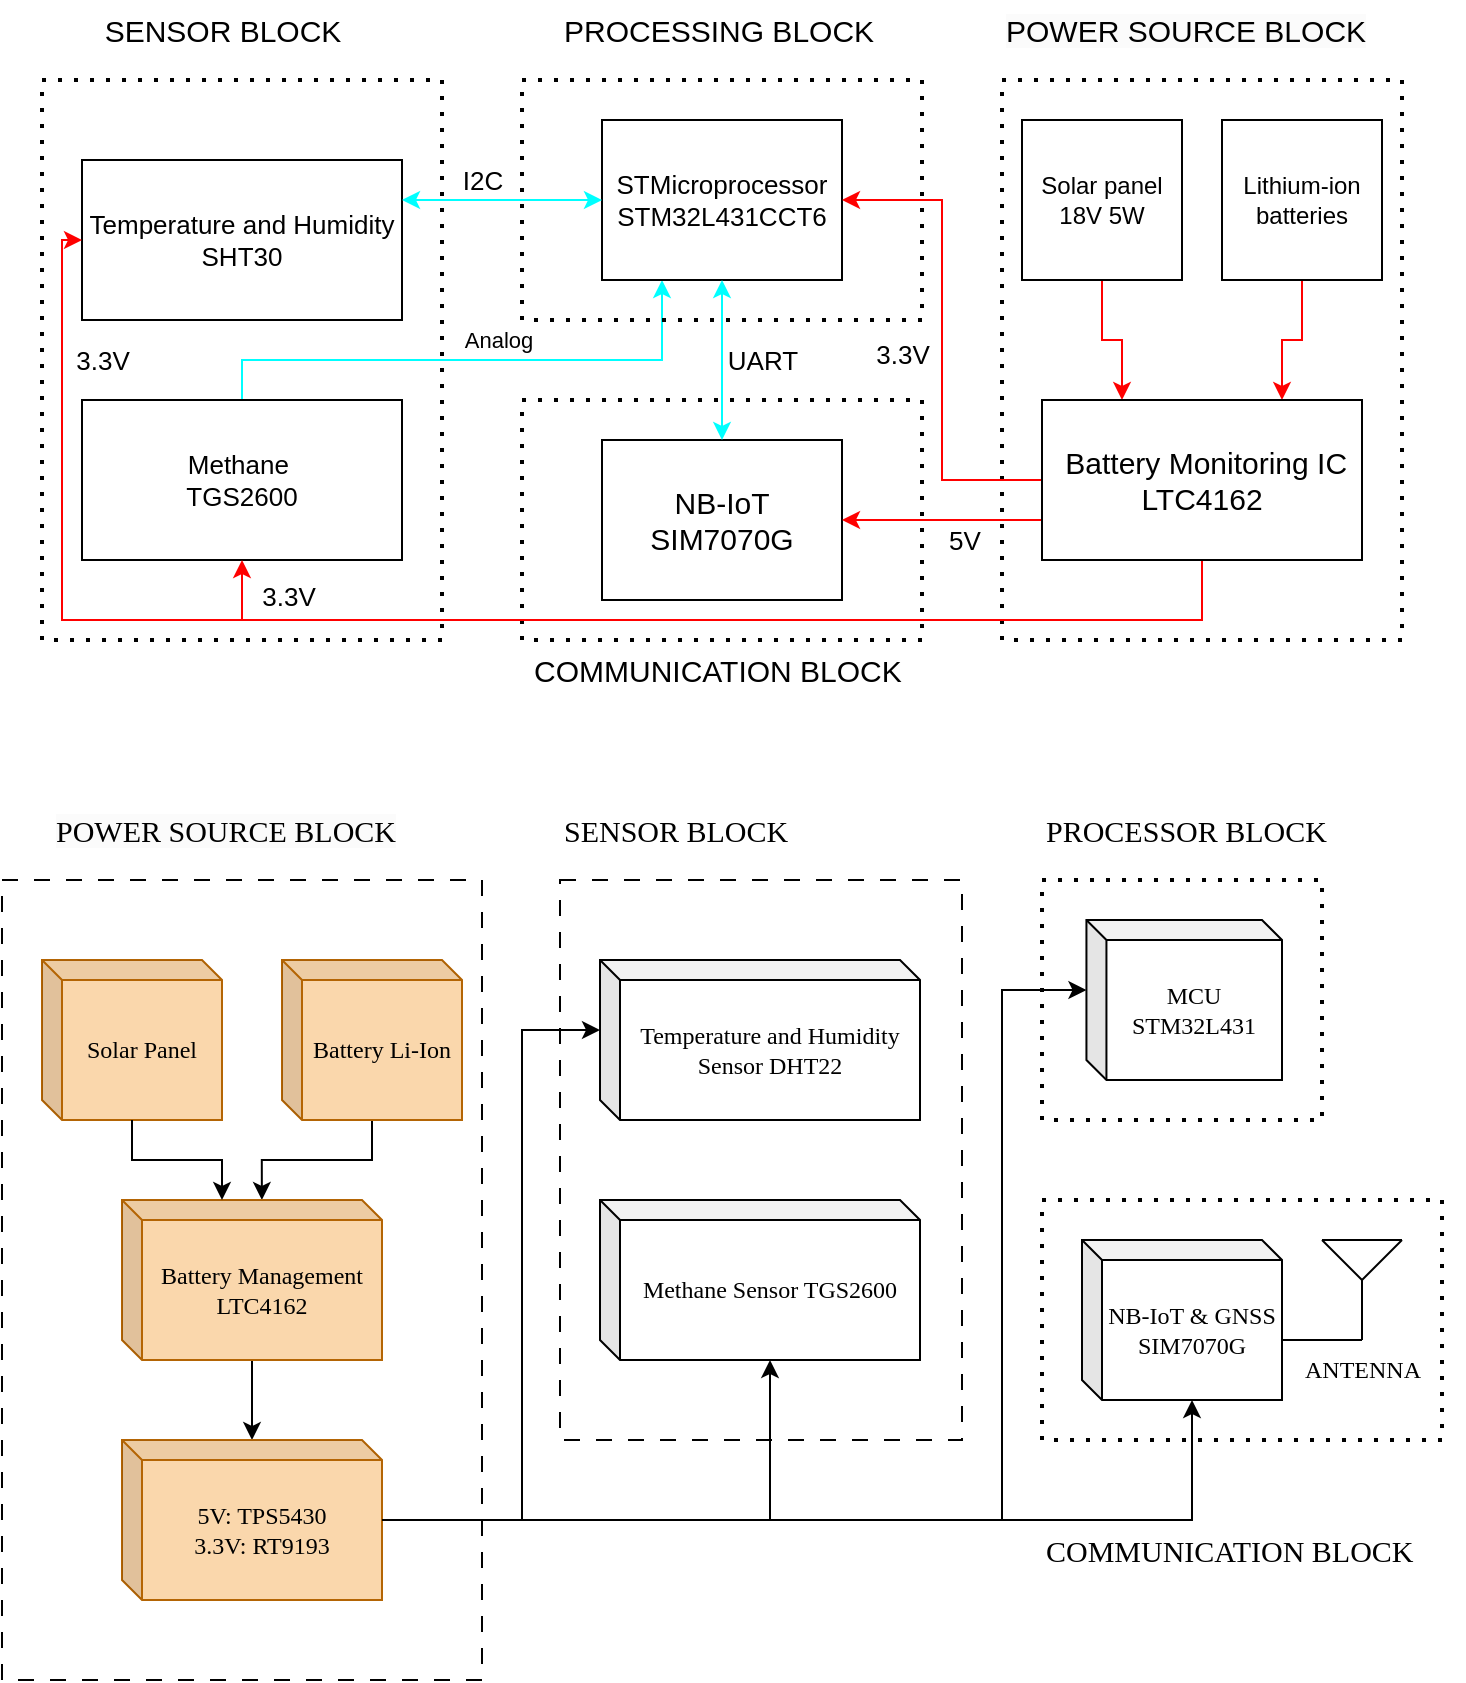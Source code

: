 <mxfile version="24.7.7">
  <diagram name="Trang-1" id="wszEbrUYoofNr2Puhn1D">
    <mxGraphModel dx="1000" dy="497" grid="1" gridSize="10" guides="1" tooltips="1" connect="1" arrows="1" fold="1" page="1" pageScale="1" pageWidth="827" pageHeight="1169" math="0" shadow="0">
      <root>
        <mxCell id="0" />
        <mxCell id="1" parent="0" />
        <mxCell id="U-XzuEs5Ypaxx3JCRTdt-22" value="" style="edgeStyle=orthogonalEdgeStyle;rounded=0;orthogonalLoop=1;jettySize=auto;html=1;entryX=0.25;entryY=0;entryDx=0;entryDy=0;strokeColor=#FF0000;" parent="1" source="eQCYtkuC7nbkRMiBcqjl-1" target="U-XzuEs5Ypaxx3JCRTdt-13" edge="1">
          <mxGeometry relative="1" as="geometry" />
        </mxCell>
        <mxCell id="eQCYtkuC7nbkRMiBcqjl-1" value="&lt;font style=&quot;font-size: 12px;&quot;&gt;Solar panel 18V 5W&lt;/font&gt;" style="rounded=0;whiteSpace=wrap;html=1;" parent="1" vertex="1">
          <mxGeometry x="570" y="180" width="80" height="80" as="geometry" />
        </mxCell>
        <mxCell id="U-XzuEs5Ypaxx3JCRTdt-19" value="" style="edgeStyle=orthogonalEdgeStyle;rounded=0;orthogonalLoop=1;jettySize=auto;html=1;entryX=0.25;entryY=1;entryDx=0;entryDy=0;fillColor=#dae8fc;strokeColor=#00FFFF;" parent="1" source="eQCYtkuC7nbkRMiBcqjl-4" target="eQCYtkuC7nbkRMiBcqjl-6" edge="1">
          <mxGeometry relative="1" as="geometry">
            <Array as="points">
              <mxPoint x="180" y="300" />
              <mxPoint x="390" y="300" />
            </Array>
          </mxGeometry>
        </mxCell>
        <mxCell id="U-XzuEs5Ypaxx3JCRTdt-21" value="Analog" style="edgeLabel;html=1;align=center;verticalAlign=middle;resizable=0;points=[];" parent="U-XzuEs5Ypaxx3JCRTdt-19" vertex="1" connectable="0">
          <mxGeometry x="0.096" y="2" relative="1" as="geometry">
            <mxPoint y="-8" as="offset" />
          </mxGeometry>
        </mxCell>
        <mxCell id="eQCYtkuC7nbkRMiBcqjl-4" value="&lt;font style=&quot;font-size: 13px;&quot;&gt;Methane&amp;nbsp;&lt;/font&gt;&lt;div&gt;&lt;font style=&quot;font-size: 13px;&quot;&gt;TGS2600&lt;/font&gt;&lt;/div&gt;" style="whiteSpace=wrap;html=1;rounded=0;fontSize=11;" parent="1" vertex="1">
          <mxGeometry x="100" y="320" width="160" height="80" as="geometry" />
        </mxCell>
        <mxCell id="eQCYtkuC7nbkRMiBcqjl-6" value="&lt;font style=&quot;font-size: 13px;&quot;&gt;STMicroprocessor&lt;/font&gt;&lt;div&gt;&lt;font style=&quot;font-size: 13px;&quot;&gt;STM32L431CCT6&lt;/font&gt;&lt;/div&gt;" style="whiteSpace=wrap;html=1;rounded=0;fontSize=11;" parent="1" vertex="1">
          <mxGeometry x="360" y="180" width="120" height="80" as="geometry" />
        </mxCell>
        <mxCell id="eQCYtkuC7nbkRMiBcqjl-8" value="&lt;span style=&quot;font-size: 15px;&quot;&gt;NB-IoT&lt;/span&gt;&lt;div&gt;&lt;span style=&quot;font-size: 15px;&quot;&gt;SIM7070G&lt;/span&gt;&lt;/div&gt;" style="whiteSpace=wrap;html=1;rounded=0;" parent="1" vertex="1">
          <mxGeometry x="360" y="340" width="120" height="80" as="geometry" />
        </mxCell>
        <mxCell id="pGBGi0vny768YRediHE3-10" value="&lt;font style=&quot;font-size: 13px;&quot;&gt;Temperature and Humidity&lt;/font&gt;&lt;div style=&quot;&quot;&gt;&lt;font style=&quot;font-size: 13px;&quot;&gt;SHT30&lt;/font&gt;&lt;/div&gt;" style="whiteSpace=wrap;html=1;rounded=0;fontSize=11;" parent="1" vertex="1">
          <mxGeometry x="100" y="200" width="160" height="80" as="geometry" />
        </mxCell>
        <mxCell id="pGBGi0vny768YRediHE3-11" value="" style="endArrow=none;dashed=1;html=1;dashPattern=1 3;strokeWidth=2;rounded=0;" parent="1" edge="1">
          <mxGeometry width="50" height="50" relative="1" as="geometry">
            <mxPoint x="80" y="160" as="sourcePoint" />
            <mxPoint x="80" y="160" as="targetPoint" />
            <Array as="points">
              <mxPoint x="280" y="160" />
              <mxPoint x="280" y="440" />
              <mxPoint x="80" y="440" />
            </Array>
          </mxGeometry>
        </mxCell>
        <mxCell id="pGBGi0vny768YRediHE3-15" value="&lt;font style=&quot;font-size: 15px;&quot;&gt;SENSOR BLOCK&lt;/font&gt;" style="edgeLabel;html=1;align=center;verticalAlign=middle;resizable=0;points=[];" parent="pGBGi0vny768YRediHE3-11" vertex="1" connectable="0">
          <mxGeometry x="-0.844" y="-1" relative="1" as="geometry">
            <mxPoint x="15" y="-26" as="offset" />
          </mxGeometry>
        </mxCell>
        <mxCell id="LnFdeh9nEFNBNoWjX4JL-2" value="&lt;div style=&quot;text-align: center;&quot;&gt;&lt;span style=&quot;background-color: initial; font-size: 15px;&quot;&gt;PROCESSING BLOCK&lt;/span&gt;&lt;/div&gt;" style="text;whiteSpace=wrap;html=1;" parent="1" vertex="1">
          <mxGeometry x="339" y="120" width="181" height="30" as="geometry" />
        </mxCell>
        <mxCell id="LnFdeh9nEFNBNoWjX4JL-4" value="&lt;div style=&quot;text-align: center;&quot;&gt;&lt;span style=&quot;background-color: initial; font-size: 15px;&quot;&gt;COMMUNICATION BLOCK&lt;/span&gt;&lt;/div&gt;" style="text;whiteSpace=wrap;html=1;" parent="1" vertex="1">
          <mxGeometry x="324" y="440" width="211" height="40" as="geometry" />
        </mxCell>
        <mxCell id="U-XzuEs5Ypaxx3JCRTdt-2" value="" style="endArrow=none;dashed=1;html=1;dashPattern=1 3;strokeWidth=2;rounded=0;" parent="1" edge="1">
          <mxGeometry width="50" height="50" relative="1" as="geometry">
            <mxPoint x="320" y="160" as="sourcePoint" />
            <mxPoint x="320" y="160" as="targetPoint" />
            <Array as="points">
              <mxPoint x="520" y="160" />
              <mxPoint x="520" y="280" />
              <mxPoint x="320" y="280" />
            </Array>
          </mxGeometry>
        </mxCell>
        <mxCell id="U-XzuEs5Ypaxx3JCRTdt-4" value="" style="endArrow=none;dashed=1;html=1;dashPattern=1 3;strokeWidth=2;rounded=0;" parent="1" edge="1">
          <mxGeometry width="50" height="50" relative="1" as="geometry">
            <mxPoint x="320" y="320" as="sourcePoint" />
            <mxPoint x="320" y="320" as="targetPoint" />
            <Array as="points">
              <mxPoint x="520" y="320" />
              <mxPoint x="520" y="440" />
              <mxPoint x="320" y="440" />
            </Array>
          </mxGeometry>
        </mxCell>
        <mxCell id="U-XzuEs5Ypaxx3JCRTdt-5" value="" style="endArrow=none;dashed=1;html=1;dashPattern=1 3;strokeWidth=2;rounded=0;" parent="1" edge="1">
          <mxGeometry width="50" height="50" relative="1" as="geometry">
            <mxPoint x="560" y="160" as="sourcePoint" />
            <mxPoint x="560" y="160" as="targetPoint" />
            <Array as="points">
              <mxPoint x="760" y="160" />
              <mxPoint x="760" y="440" />
              <mxPoint x="560" y="440" />
            </Array>
          </mxGeometry>
        </mxCell>
        <mxCell id="U-XzuEs5Ypaxx3JCRTdt-10" value="&lt;span style=&quot;color: rgb(0, 0, 0); font-family: Helvetica; font-size: 15px; font-style: normal; font-variant-ligatures: normal; font-variant-caps: normal; font-weight: 400; letter-spacing: normal; orphans: 2; text-align: center; text-indent: 0px; text-transform: none; widows: 2; word-spacing: 0px; -webkit-text-stroke-width: 0px; white-space: normal; background-color: rgb(251, 251, 251); text-decoration-thickness: initial; text-decoration-style: initial; text-decoration-color: initial; display: inline !important; float: none;&quot;&gt;POWER SOURCE BLOCK&lt;/span&gt;" style="text;whiteSpace=wrap;html=1;" parent="1" vertex="1">
          <mxGeometry x="560" y="120" width="190" height="40" as="geometry" />
        </mxCell>
        <mxCell id="U-XzuEs5Ypaxx3JCRTdt-24" value="" style="edgeStyle=orthogonalEdgeStyle;rounded=0;orthogonalLoop=1;jettySize=auto;html=1;entryX=0.75;entryY=0;entryDx=0;entryDy=0;strokeColor=#FF0000;" parent="1" source="U-XzuEs5Ypaxx3JCRTdt-12" target="U-XzuEs5Ypaxx3JCRTdt-13" edge="1">
          <mxGeometry relative="1" as="geometry" />
        </mxCell>
        <mxCell id="U-XzuEs5Ypaxx3JCRTdt-12" value="Lithium-ion batteries" style="rounded=0;whiteSpace=wrap;html=1;" parent="1" vertex="1">
          <mxGeometry x="670" y="180" width="80" height="80" as="geometry" />
        </mxCell>
        <mxCell id="U-XzuEs5Ypaxx3JCRTdt-16" value="" style="edgeStyle=orthogonalEdgeStyle;rounded=0;orthogonalLoop=1;jettySize=auto;html=1;exitX=0;exitY=0.75;exitDx=0;exitDy=0;strokeColor=#FF0000;" parent="1" source="U-XzuEs5Ypaxx3JCRTdt-13" target="eQCYtkuC7nbkRMiBcqjl-8" edge="1">
          <mxGeometry relative="1" as="geometry" />
        </mxCell>
        <mxCell id="U-XzuEs5Ypaxx3JCRTdt-17" value="5V" style="edgeLabel;html=1;align=center;verticalAlign=middle;resizable=0;points=[];fontSize=13;" parent="U-XzuEs5Ypaxx3JCRTdt-16" vertex="1" connectable="0">
          <mxGeometry x="-0.367" y="-2" relative="1" as="geometry">
            <mxPoint x="-8" y="12" as="offset" />
          </mxGeometry>
        </mxCell>
        <mxCell id="U-XzuEs5Ypaxx3JCRTdt-27" style="edgeStyle=orthogonalEdgeStyle;rounded=0;orthogonalLoop=1;jettySize=auto;html=1;entryX=1;entryY=0.5;entryDx=0;entryDy=0;strokeColor=#FF0000;" parent="1" source="U-XzuEs5Ypaxx3JCRTdt-13" target="eQCYtkuC7nbkRMiBcqjl-6" edge="1">
          <mxGeometry relative="1" as="geometry" />
        </mxCell>
        <mxCell id="U-XzuEs5Ypaxx3JCRTdt-28" value="3.3V" style="edgeLabel;html=1;align=center;verticalAlign=middle;resizable=0;points=[];fontSize=13;" parent="U-XzuEs5Ypaxx3JCRTdt-27" vertex="1" connectable="0">
          <mxGeometry x="-0.053" y="-1" relative="1" as="geometry">
            <mxPoint x="-21" as="offset" />
          </mxGeometry>
        </mxCell>
        <mxCell id="U-XzuEs5Ypaxx3JCRTdt-33" style="edgeStyle=orthogonalEdgeStyle;rounded=0;orthogonalLoop=1;jettySize=auto;html=1;entryX=0.5;entryY=1;entryDx=0;entryDy=0;strokeColor=#FF0000;" parent="1" source="U-XzuEs5Ypaxx3JCRTdt-13" target="eQCYtkuC7nbkRMiBcqjl-4" edge="1">
          <mxGeometry relative="1" as="geometry">
            <Array as="points">
              <mxPoint x="660" y="430" />
              <mxPoint x="180" y="430" />
            </Array>
          </mxGeometry>
        </mxCell>
        <mxCell id="U-XzuEs5Ypaxx3JCRTdt-34" value="&lt;font style=&quot;font-size: 13px;&quot;&gt;3.3V&lt;/font&gt;" style="edgeLabel;html=1;align=center;verticalAlign=middle;resizable=0;points=[];" parent="U-XzuEs5Ypaxx3JCRTdt-33" vertex="1" connectable="0">
          <mxGeometry x="-0.452" y="-2" relative="1" as="geometry">
            <mxPoint x="-432" y="-128" as="offset" />
          </mxGeometry>
        </mxCell>
        <mxCell id="U-XzuEs5Ypaxx3JCRTdt-35" style="edgeStyle=orthogonalEdgeStyle;rounded=0;orthogonalLoop=1;jettySize=auto;html=1;entryX=0;entryY=0.5;entryDx=0;entryDy=0;strokeColor=#FF0000;" parent="1" source="U-XzuEs5Ypaxx3JCRTdt-13" target="pGBGi0vny768YRediHE3-10" edge="1">
          <mxGeometry relative="1" as="geometry">
            <Array as="points">
              <mxPoint x="660" y="430" />
              <mxPoint x="90" y="430" />
              <mxPoint x="90" y="240" />
            </Array>
          </mxGeometry>
        </mxCell>
        <mxCell id="U-XzuEs5Ypaxx3JCRTdt-13" value="&lt;span style=&quot;font-size: 15px;&quot;&gt;&amp;nbsp;Battery Monitoring IC LTC4162&lt;/span&gt;" style="whiteSpace=wrap;html=1;rounded=0;" parent="1" vertex="1">
          <mxGeometry x="580" y="320" width="160" height="80" as="geometry" />
        </mxCell>
        <mxCell id="U-XzuEs5Ypaxx3JCRTdt-25" value="" style="endArrow=classic;startArrow=classic;html=1;rounded=0;entryX=0.5;entryY=1;entryDx=0;entryDy=0;exitX=0.5;exitY=0;exitDx=0;exitDy=0;fillColor=#dae8fc;strokeColor=#00FFFF;" parent="1" source="eQCYtkuC7nbkRMiBcqjl-8" target="eQCYtkuC7nbkRMiBcqjl-6" edge="1">
          <mxGeometry width="50" height="50" relative="1" as="geometry">
            <mxPoint x="390" y="340" as="sourcePoint" />
            <mxPoint x="440" y="290" as="targetPoint" />
          </mxGeometry>
        </mxCell>
        <mxCell id="U-XzuEs5Ypaxx3JCRTdt-26" value="&lt;font style=&quot;font-size: 13px;&quot;&gt;UART&lt;/font&gt;" style="edgeLabel;html=1;align=center;verticalAlign=middle;resizable=0;points=[];" parent="U-XzuEs5Ypaxx3JCRTdt-25" vertex="1" connectable="0">
          <mxGeometry x="0.17" relative="1" as="geometry">
            <mxPoint x="20" y="7" as="offset" />
          </mxGeometry>
        </mxCell>
        <mxCell id="U-XzuEs5Ypaxx3JCRTdt-29" value="" style="endArrow=classic;startArrow=classic;html=1;rounded=0;entryX=0;entryY=0.5;entryDx=0;entryDy=0;exitX=1;exitY=0.25;exitDx=0;exitDy=0;fillColor=#dae8fc;strokeColor=#00FFFF;" parent="1" source="pGBGi0vny768YRediHE3-10" target="eQCYtkuC7nbkRMiBcqjl-6" edge="1">
          <mxGeometry width="50" height="50" relative="1" as="geometry">
            <mxPoint x="430" y="350" as="sourcePoint" />
            <mxPoint x="430" y="270" as="targetPoint" />
            <Array as="points">
              <mxPoint x="310" y="220" />
            </Array>
          </mxGeometry>
        </mxCell>
        <mxCell id="U-XzuEs5Ypaxx3JCRTdt-30" value="&lt;font style=&quot;font-size: 13px;&quot;&gt;I2C&lt;/font&gt;" style="edgeLabel;html=1;align=center;verticalAlign=middle;resizable=0;points=[];" parent="U-XzuEs5Ypaxx3JCRTdt-29" vertex="1" connectable="0">
          <mxGeometry x="0.17" relative="1" as="geometry">
            <mxPoint x="-19" y="-10" as="offset" />
          </mxGeometry>
        </mxCell>
        <mxCell id="U-XzuEs5Ypaxx3JCRTdt-36" value="&lt;font style=&quot;font-size: 13px;&quot;&gt;3.3V&lt;/font&gt;" style="edgeLabel;html=1;align=center;verticalAlign=middle;resizable=0;points=[];" parent="1" vertex="1" connectable="0">
          <mxGeometry x="120" y="300" as="geometry">
            <mxPoint x="83" y="118" as="offset" />
          </mxGeometry>
        </mxCell>
        <mxCell id="KDMx-ezY_uqjDw8tYnH9-1" value="&lt;font face=&quot;Times New Roman&quot;&gt;Solar Panel&lt;/font&gt;" style="shape=cube;whiteSpace=wrap;html=1;boundedLbl=1;backgroundOutline=1;darkOpacity=0.05;darkOpacity2=0.1;size=10;fillColor=#fad7ac;strokeColor=#b46504;" vertex="1" parent="1">
          <mxGeometry x="80" y="600" width="90" height="80" as="geometry" />
        </mxCell>
        <mxCell id="KDMx-ezY_uqjDw8tYnH9-3" value="&lt;span style=&quot;color: rgb(0, 0, 0); font-size: 15px; font-style: normal; font-variant-ligatures: normal; font-variant-caps: normal; font-weight: 400; letter-spacing: normal; orphans: 2; text-align: center; text-indent: 0px; text-transform: none; widows: 2; word-spacing: 0px; -webkit-text-stroke-width: 0px; white-space: normal; background-color: rgb(251, 251, 251); text-decoration-thickness: initial; text-decoration-style: initial; text-decoration-color: initial; float: none; display: inline !important;&quot;&gt;&lt;font face=&quot;Times New Roman&quot;&gt;POWER SOURCE BLOCK&lt;/font&gt;&lt;/span&gt;" style="text;whiteSpace=wrap;html=1;" vertex="1" parent="1">
          <mxGeometry x="85" y="520" width="200" height="40" as="geometry" />
        </mxCell>
        <mxCell id="KDMx-ezY_uqjDw8tYnH9-10" style="edgeStyle=orthogonalEdgeStyle;rounded=0;orthogonalLoop=1;jettySize=auto;html=1;entryX=0.538;entryY=0;entryDx=0;entryDy=0;entryPerimeter=0;" edge="1" parent="1" source="KDMx-ezY_uqjDw8tYnH9-4" target="KDMx-ezY_uqjDw8tYnH9-5">
          <mxGeometry relative="1" as="geometry" />
        </mxCell>
        <mxCell id="KDMx-ezY_uqjDw8tYnH9-4" value="&lt;font face=&quot;Times New Roman&quot;&gt;Battery Li-Ion&lt;/font&gt;" style="shape=cube;whiteSpace=wrap;html=1;boundedLbl=1;backgroundOutline=1;darkOpacity=0.05;darkOpacity2=0.1;size=10;fillColor=#fad7ac;strokeColor=#b46504;" vertex="1" parent="1">
          <mxGeometry x="200" y="600" width="90" height="80" as="geometry" />
        </mxCell>
        <mxCell id="KDMx-ezY_uqjDw8tYnH9-42" style="edgeStyle=orthogonalEdgeStyle;rounded=0;orthogonalLoop=1;jettySize=auto;html=1;fontFamily=Helvetica;fontSize=12;fontColor=default;" edge="1" parent="1" source="KDMx-ezY_uqjDw8tYnH9-5" target="KDMx-ezY_uqjDw8tYnH9-40">
          <mxGeometry relative="1" as="geometry" />
        </mxCell>
        <mxCell id="KDMx-ezY_uqjDw8tYnH9-5" value="&lt;font face=&quot;Times New Roman&quot;&gt;Battery Management&lt;/font&gt;&lt;div&gt;&lt;font face=&quot;bBwhuPaT6GNZoeY06O2n&quot;&gt;LTC4162&lt;/font&gt;&lt;/div&gt;" style="shape=cube;whiteSpace=wrap;html=1;boundedLbl=1;backgroundOutline=1;darkOpacity=0.05;darkOpacity2=0.1;size=10;fillColor=#fad7ac;strokeColor=#b46504;" vertex="1" parent="1">
          <mxGeometry x="120" y="720" width="130" height="80" as="geometry" />
        </mxCell>
        <mxCell id="KDMx-ezY_uqjDw8tYnH9-9" style="edgeStyle=orthogonalEdgeStyle;rounded=0;orthogonalLoop=1;jettySize=auto;html=1;" edge="1" parent="1" source="KDMx-ezY_uqjDw8tYnH9-1">
          <mxGeometry relative="1" as="geometry">
            <mxPoint x="170" y="720" as="targetPoint" />
            <Array as="points">
              <mxPoint x="125" y="700" />
              <mxPoint x="170" y="700" />
              <mxPoint x="170" y="720" />
            </Array>
          </mxGeometry>
        </mxCell>
        <mxCell id="KDMx-ezY_uqjDw8tYnH9-39" value="" style="rounded=0;whiteSpace=wrap;html=1;glass=0;fillColor=none;dashed=1;dashPattern=8 8;" vertex="1" parent="1">
          <mxGeometry x="60" y="560" width="240" height="400" as="geometry" />
        </mxCell>
        <mxCell id="KDMx-ezY_uqjDw8tYnH9-17" value="&lt;font face=&quot;Times New Roman&quot;&gt;Temperature and Humidity Sensor DHT22&lt;/font&gt;" style="shape=cube;whiteSpace=wrap;html=1;boundedLbl=1;backgroundOutline=1;darkOpacity=0.05;darkOpacity2=0.1;size=10;" vertex="1" parent="1">
          <mxGeometry x="359" y="600" width="160" height="80" as="geometry" />
        </mxCell>
        <mxCell id="KDMx-ezY_uqjDw8tYnH9-18" value="&lt;font face=&quot;Times New Roman&quot;&gt;Methane Sensor TGS2600&lt;/font&gt;" style="shape=cube;whiteSpace=wrap;html=1;boundedLbl=1;backgroundOutline=1;darkOpacity=0.05;darkOpacity2=0.1;size=10;" vertex="1" parent="1">
          <mxGeometry x="359" y="720" width="160" height="80" as="geometry" />
        </mxCell>
        <mxCell id="KDMx-ezY_uqjDw8tYnH9-22" value="&lt;div style=&quot;text-align: center;&quot;&gt;&lt;span style=&quot;background-color: initial; font-size: 15px;&quot;&gt;&lt;font face=&quot;Times New Roman&quot;&gt;PROCESSOR BLOCK&lt;/font&gt;&lt;/span&gt;&lt;/div&gt;" style="text;whiteSpace=wrap;html=1;" vertex="1" parent="1">
          <mxGeometry x="580" y="520" width="200" height="30" as="geometry" />
        </mxCell>
        <mxCell id="KDMx-ezY_uqjDw8tYnH9-23" value="" style="endArrow=none;dashed=1;html=1;dashPattern=1 3;strokeWidth=2;rounded=0;" edge="1" parent="1">
          <mxGeometry width="50" height="50" relative="1" as="geometry">
            <mxPoint x="580" y="560" as="sourcePoint" />
            <mxPoint x="580" y="560" as="targetPoint" />
            <Array as="points">
              <mxPoint x="720" y="560" />
              <mxPoint x="720" y="680" />
              <mxPoint x="580" y="680" />
            </Array>
          </mxGeometry>
        </mxCell>
        <mxCell id="KDMx-ezY_uqjDw8tYnH9-24" value="" style="endArrow=none;dashed=1;html=1;dashPattern=1 3;strokeWidth=2;rounded=0;" edge="1" parent="1">
          <mxGeometry width="50" height="50" relative="1" as="geometry">
            <mxPoint x="580" y="720" as="sourcePoint" />
            <mxPoint x="580" y="720" as="targetPoint" />
            <Array as="points">
              <mxPoint x="780" y="720" />
              <mxPoint x="780" y="840" />
              <mxPoint x="580" y="840" />
            </Array>
          </mxGeometry>
        </mxCell>
        <mxCell id="KDMx-ezY_uqjDw8tYnH9-28" value="&lt;div style=&quot;text-align: center;&quot;&gt;&lt;span style=&quot;background-color: initial; font-size: 15px;&quot;&gt;&lt;font face=&quot;Times New Roman&quot;&gt;COMMUNICATION BLOCK&lt;/font&gt;&lt;/span&gt;&lt;/div&gt;" style="text;whiteSpace=wrap;html=1;" vertex="1" parent="1">
          <mxGeometry x="580" y="880" width="211" height="40" as="geometry" />
        </mxCell>
        <mxCell id="KDMx-ezY_uqjDw8tYnH9-29" value="&lt;font face=&quot;Times New Roman&quot;&gt;MCU STM32L431&lt;/font&gt;" style="shape=cube;whiteSpace=wrap;html=1;boundedLbl=1;backgroundOutline=1;darkOpacity=0.05;darkOpacity2=0.1;size=10;" vertex="1" parent="1">
          <mxGeometry x="602.22" y="580" width="97.78" height="80" as="geometry" />
        </mxCell>
        <mxCell id="KDMx-ezY_uqjDw8tYnH9-30" value="&lt;font face=&quot;Times New Roman&quot;&gt;NB-IoT &amp;amp; GNSS SIM7070G&lt;/font&gt;" style="shape=cube;whiteSpace=wrap;html=1;boundedLbl=1;backgroundOutline=1;darkOpacity=0.05;darkOpacity2=0.1;size=10;" vertex="1" parent="1">
          <mxGeometry x="600" y="740" width="100" height="80" as="geometry" />
        </mxCell>
        <mxCell id="KDMx-ezY_uqjDw8tYnH9-31" value="" style="endArrow=none;html=1;rounded=0;exitX=0.995;exitY=0.625;exitDx=0;exitDy=0;exitPerimeter=0;" edge="1" parent="1" source="KDMx-ezY_uqjDw8tYnH9-30">
          <mxGeometry width="50" height="50" relative="1" as="geometry">
            <mxPoint x="660" y="740" as="sourcePoint" />
            <mxPoint x="740" y="790" as="targetPoint" />
            <Array as="points">
              <mxPoint x="730" y="790" />
            </Array>
          </mxGeometry>
        </mxCell>
        <mxCell id="KDMx-ezY_uqjDw8tYnH9-32" value="" style="endArrow=none;html=1;rounded=0;" edge="1" parent="1">
          <mxGeometry width="50" height="50" relative="1" as="geometry">
            <mxPoint x="740" y="760" as="sourcePoint" />
            <mxPoint x="740" y="790" as="targetPoint" />
          </mxGeometry>
        </mxCell>
        <mxCell id="KDMx-ezY_uqjDw8tYnH9-33" value="" style="endArrow=none;html=1;rounded=0;" edge="1" parent="1">
          <mxGeometry width="50" height="50" relative="1" as="geometry">
            <mxPoint x="720" y="740" as="sourcePoint" />
            <mxPoint x="760" y="740" as="targetPoint" />
          </mxGeometry>
        </mxCell>
        <mxCell id="KDMx-ezY_uqjDw8tYnH9-34" value="" style="endArrow=none;html=1;rounded=0;" edge="1" parent="1">
          <mxGeometry width="50" height="50" relative="1" as="geometry">
            <mxPoint x="720" y="740" as="sourcePoint" />
            <mxPoint x="740" y="760" as="targetPoint" />
          </mxGeometry>
        </mxCell>
        <mxCell id="KDMx-ezY_uqjDw8tYnH9-35" value="" style="endArrow=none;html=1;rounded=0;" edge="1" parent="1">
          <mxGeometry width="50" height="50" relative="1" as="geometry">
            <mxPoint x="740" y="760" as="sourcePoint" />
            <mxPoint x="760" y="740" as="targetPoint" />
          </mxGeometry>
        </mxCell>
        <mxCell id="KDMx-ezY_uqjDw8tYnH9-36" value="&lt;font style=&quot;font-size: 12px;&quot; face=&quot;Times New Roman&quot;&gt;ANTENNA&lt;/font&gt;" style="text;html=1;align=center;verticalAlign=middle;resizable=0;points=[];autosize=1;strokeColor=none;fillColor=none;" vertex="1" parent="1">
          <mxGeometry x="700" y="790" width="80" height="30" as="geometry" />
        </mxCell>
        <mxCell id="KDMx-ezY_uqjDw8tYnH9-40" value="&lt;font face=&quot;Times New Roman&quot;&gt;5V: TPS5430&lt;/font&gt;&lt;div&gt;&lt;font face=&quot;Times New Roman&quot;&gt;3.3V: RT9193&lt;/font&gt;&lt;/div&gt;" style="shape=cube;whiteSpace=wrap;html=1;boundedLbl=1;backgroundOutline=1;darkOpacity=0.05;darkOpacity2=0.1;size=10;fillColor=#fad7ac;strokeColor=#b46504;" vertex="1" parent="1">
          <mxGeometry x="120" y="840" width="130" height="80" as="geometry" />
        </mxCell>
        <mxCell id="KDMx-ezY_uqjDw8tYnH9-43" style="edgeStyle=orthogonalEdgeStyle;rounded=0;orthogonalLoop=1;jettySize=auto;html=1;entryX=0;entryY=0;entryDx=85;entryDy=80;entryPerimeter=0;fontFamily=Helvetica;fontSize=12;fontColor=default;" edge="1" parent="1" source="KDMx-ezY_uqjDw8tYnH9-40" target="KDMx-ezY_uqjDw8tYnH9-18">
          <mxGeometry relative="1" as="geometry" />
        </mxCell>
        <mxCell id="KDMx-ezY_uqjDw8tYnH9-44" style="edgeStyle=orthogonalEdgeStyle;rounded=0;orthogonalLoop=1;jettySize=auto;html=1;entryX=0;entryY=0;entryDx=55;entryDy=80;entryPerimeter=0;fontFamily=Helvetica;fontSize=12;fontColor=default;" edge="1" parent="1" source="KDMx-ezY_uqjDw8tYnH9-40" target="KDMx-ezY_uqjDw8tYnH9-30">
          <mxGeometry relative="1" as="geometry" />
        </mxCell>
        <mxCell id="KDMx-ezY_uqjDw8tYnH9-45" style="edgeStyle=orthogonalEdgeStyle;rounded=0;orthogonalLoop=1;jettySize=auto;html=1;entryX=0;entryY=0;entryDx=0;entryDy=35;entryPerimeter=0;fontFamily=Helvetica;fontSize=12;fontColor=default;" edge="1" parent="1" source="KDMx-ezY_uqjDw8tYnH9-40" target="KDMx-ezY_uqjDw8tYnH9-29">
          <mxGeometry relative="1" as="geometry">
            <Array as="points">
              <mxPoint x="560" y="880" />
              <mxPoint x="560" y="615" />
            </Array>
          </mxGeometry>
        </mxCell>
        <mxCell id="KDMx-ezY_uqjDw8tYnH9-46" style="edgeStyle=orthogonalEdgeStyle;rounded=0;orthogonalLoop=1;jettySize=auto;html=1;entryX=0;entryY=0;entryDx=0;entryDy=35;entryPerimeter=0;fontFamily=Helvetica;fontSize=12;fontColor=default;" edge="1" parent="1" source="KDMx-ezY_uqjDw8tYnH9-40" target="KDMx-ezY_uqjDw8tYnH9-17">
          <mxGeometry relative="1" as="geometry">
            <Array as="points">
              <mxPoint x="320" y="880" />
              <mxPoint x="320" y="635" />
            </Array>
          </mxGeometry>
        </mxCell>
        <mxCell id="KDMx-ezY_uqjDw8tYnH9-47" value="" style="rounded=0;whiteSpace=wrap;html=1;glass=0;fillColor=none;dashed=1;dashPattern=8 8;" vertex="1" parent="1">
          <mxGeometry x="339" y="560" width="201" height="280" as="geometry" />
        </mxCell>
        <mxCell id="KDMx-ezY_uqjDw8tYnH9-48" value="&lt;div style=&quot;text-align: center;&quot;&gt;&lt;font face=&quot;Times New Roman&quot;&gt;&lt;span style=&quot;font-size: 15px;&quot;&gt;SENSOR BLOCK&lt;/span&gt;&lt;/font&gt;&lt;/div&gt;" style="text;whiteSpace=wrap;html=1;" vertex="1" parent="1">
          <mxGeometry x="339" y="520" width="200" height="30" as="geometry" />
        </mxCell>
      </root>
    </mxGraphModel>
  </diagram>
</mxfile>
